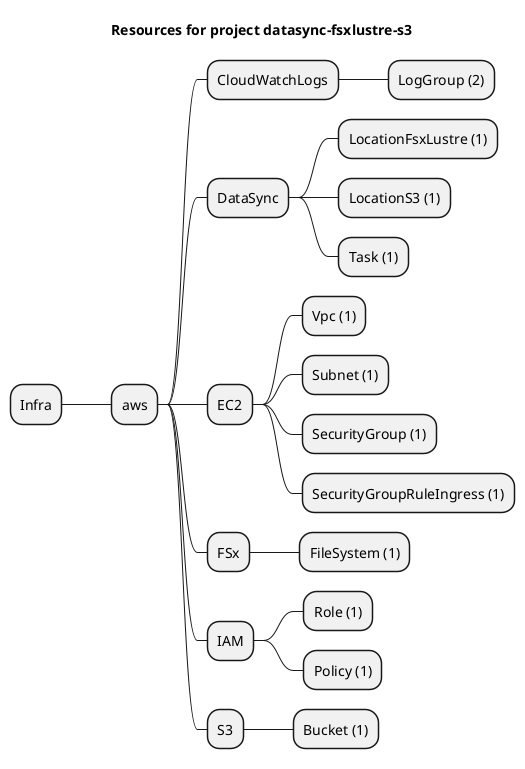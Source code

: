@startmindmap
title Resources for project datasync-fsxlustre-s3
skinparam monochrome true
+ Infra
++ aws
+++ CloudWatchLogs
++++ LogGroup (2)
+++ DataSync
++++ LocationFsxLustre (1)
++++ LocationS3 (1)
++++ Task (1)
+++ EC2
++++ Vpc (1)
++++ Subnet (1)
++++ SecurityGroup (1)
++++ SecurityGroupRuleIngress (1)
+++ FSx
++++ FileSystem (1)
+++ IAM
++++ Role (1)
++++ Policy (1)
+++ S3
++++ Bucket (1)
@endmindmap